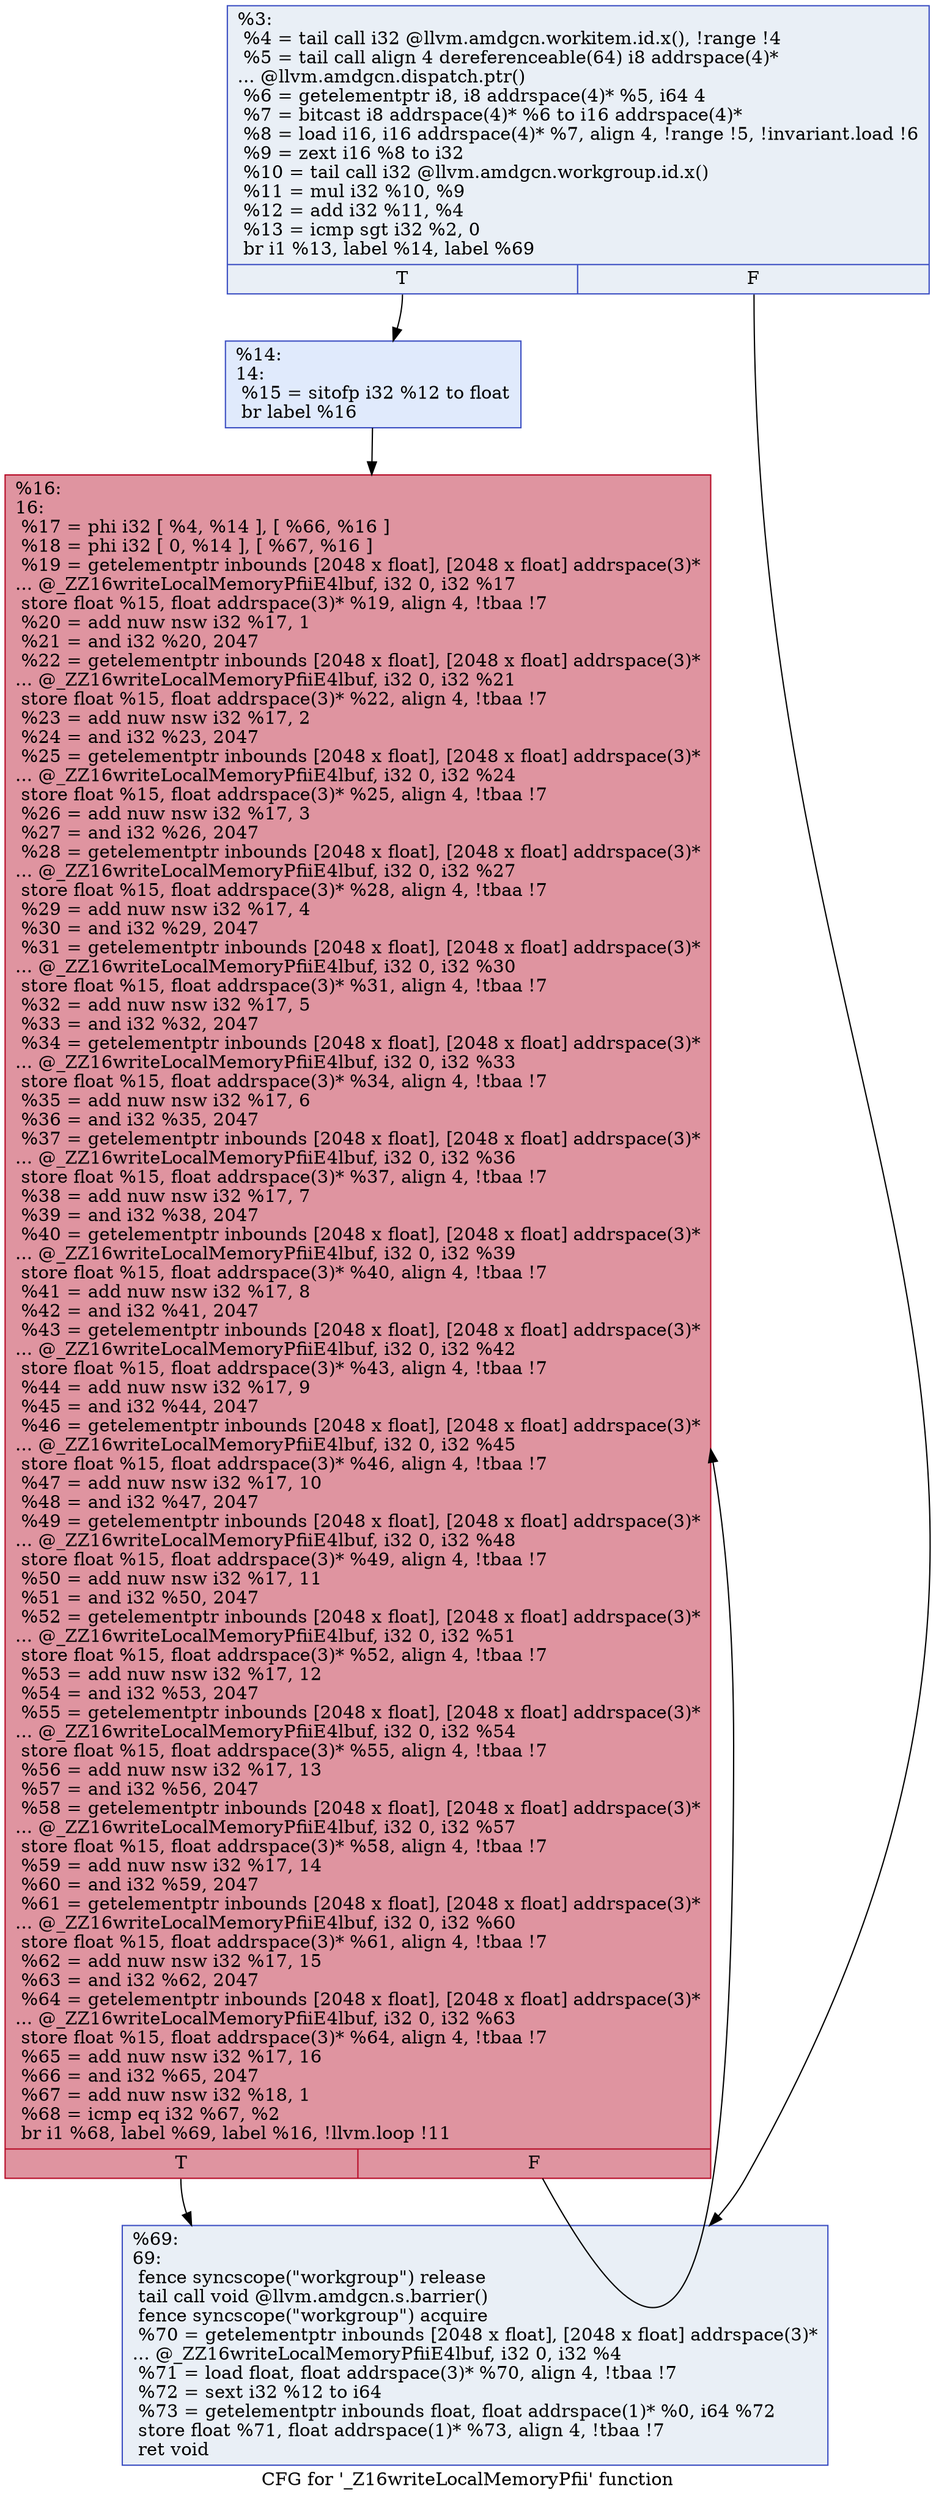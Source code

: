 digraph "CFG for '_Z16writeLocalMemoryPfii' function" {
	label="CFG for '_Z16writeLocalMemoryPfii' function";

	Node0x63a2ce0 [shape=record,color="#3d50c3ff", style=filled, fillcolor="#cedaeb70",label="{%3:\l  %4 = tail call i32 @llvm.amdgcn.workitem.id.x(), !range !4\l  %5 = tail call align 4 dereferenceable(64) i8 addrspace(4)*\l... @llvm.amdgcn.dispatch.ptr()\l  %6 = getelementptr i8, i8 addrspace(4)* %5, i64 4\l  %7 = bitcast i8 addrspace(4)* %6 to i16 addrspace(4)*\l  %8 = load i16, i16 addrspace(4)* %7, align 4, !range !5, !invariant.load !6\l  %9 = zext i16 %8 to i32\l  %10 = tail call i32 @llvm.amdgcn.workgroup.id.x()\l  %11 = mul i32 %10, %9\l  %12 = add i32 %11, %4\l  %13 = icmp sgt i32 %2, 0\l  br i1 %13, label %14, label %69\l|{<s0>T|<s1>F}}"];
	Node0x63a2ce0:s0 -> Node0x63a4bb0;
	Node0x63a2ce0:s1 -> Node0x63a4c40;
	Node0x63a4bb0 [shape=record,color="#3d50c3ff", style=filled, fillcolor="#b9d0f970",label="{%14:\l14:                                               \l  %15 = sitofp i32 %12 to float\l  br label %16\l}"];
	Node0x63a4bb0 -> Node0x63a4df0;
	Node0x63a4df0 [shape=record,color="#b70d28ff", style=filled, fillcolor="#b70d2870",label="{%16:\l16:                                               \l  %17 = phi i32 [ %4, %14 ], [ %66, %16 ]\l  %18 = phi i32 [ 0, %14 ], [ %67, %16 ]\l  %19 = getelementptr inbounds [2048 x float], [2048 x float] addrspace(3)*\l... @_ZZ16writeLocalMemoryPfiiE4lbuf, i32 0, i32 %17\l  store float %15, float addrspace(3)* %19, align 4, !tbaa !7\l  %20 = add nuw nsw i32 %17, 1\l  %21 = and i32 %20, 2047\l  %22 = getelementptr inbounds [2048 x float], [2048 x float] addrspace(3)*\l... @_ZZ16writeLocalMemoryPfiiE4lbuf, i32 0, i32 %21\l  store float %15, float addrspace(3)* %22, align 4, !tbaa !7\l  %23 = add nuw nsw i32 %17, 2\l  %24 = and i32 %23, 2047\l  %25 = getelementptr inbounds [2048 x float], [2048 x float] addrspace(3)*\l... @_ZZ16writeLocalMemoryPfiiE4lbuf, i32 0, i32 %24\l  store float %15, float addrspace(3)* %25, align 4, !tbaa !7\l  %26 = add nuw nsw i32 %17, 3\l  %27 = and i32 %26, 2047\l  %28 = getelementptr inbounds [2048 x float], [2048 x float] addrspace(3)*\l... @_ZZ16writeLocalMemoryPfiiE4lbuf, i32 0, i32 %27\l  store float %15, float addrspace(3)* %28, align 4, !tbaa !7\l  %29 = add nuw nsw i32 %17, 4\l  %30 = and i32 %29, 2047\l  %31 = getelementptr inbounds [2048 x float], [2048 x float] addrspace(3)*\l... @_ZZ16writeLocalMemoryPfiiE4lbuf, i32 0, i32 %30\l  store float %15, float addrspace(3)* %31, align 4, !tbaa !7\l  %32 = add nuw nsw i32 %17, 5\l  %33 = and i32 %32, 2047\l  %34 = getelementptr inbounds [2048 x float], [2048 x float] addrspace(3)*\l... @_ZZ16writeLocalMemoryPfiiE4lbuf, i32 0, i32 %33\l  store float %15, float addrspace(3)* %34, align 4, !tbaa !7\l  %35 = add nuw nsw i32 %17, 6\l  %36 = and i32 %35, 2047\l  %37 = getelementptr inbounds [2048 x float], [2048 x float] addrspace(3)*\l... @_ZZ16writeLocalMemoryPfiiE4lbuf, i32 0, i32 %36\l  store float %15, float addrspace(3)* %37, align 4, !tbaa !7\l  %38 = add nuw nsw i32 %17, 7\l  %39 = and i32 %38, 2047\l  %40 = getelementptr inbounds [2048 x float], [2048 x float] addrspace(3)*\l... @_ZZ16writeLocalMemoryPfiiE4lbuf, i32 0, i32 %39\l  store float %15, float addrspace(3)* %40, align 4, !tbaa !7\l  %41 = add nuw nsw i32 %17, 8\l  %42 = and i32 %41, 2047\l  %43 = getelementptr inbounds [2048 x float], [2048 x float] addrspace(3)*\l... @_ZZ16writeLocalMemoryPfiiE4lbuf, i32 0, i32 %42\l  store float %15, float addrspace(3)* %43, align 4, !tbaa !7\l  %44 = add nuw nsw i32 %17, 9\l  %45 = and i32 %44, 2047\l  %46 = getelementptr inbounds [2048 x float], [2048 x float] addrspace(3)*\l... @_ZZ16writeLocalMemoryPfiiE4lbuf, i32 0, i32 %45\l  store float %15, float addrspace(3)* %46, align 4, !tbaa !7\l  %47 = add nuw nsw i32 %17, 10\l  %48 = and i32 %47, 2047\l  %49 = getelementptr inbounds [2048 x float], [2048 x float] addrspace(3)*\l... @_ZZ16writeLocalMemoryPfiiE4lbuf, i32 0, i32 %48\l  store float %15, float addrspace(3)* %49, align 4, !tbaa !7\l  %50 = add nuw nsw i32 %17, 11\l  %51 = and i32 %50, 2047\l  %52 = getelementptr inbounds [2048 x float], [2048 x float] addrspace(3)*\l... @_ZZ16writeLocalMemoryPfiiE4lbuf, i32 0, i32 %51\l  store float %15, float addrspace(3)* %52, align 4, !tbaa !7\l  %53 = add nuw nsw i32 %17, 12\l  %54 = and i32 %53, 2047\l  %55 = getelementptr inbounds [2048 x float], [2048 x float] addrspace(3)*\l... @_ZZ16writeLocalMemoryPfiiE4lbuf, i32 0, i32 %54\l  store float %15, float addrspace(3)* %55, align 4, !tbaa !7\l  %56 = add nuw nsw i32 %17, 13\l  %57 = and i32 %56, 2047\l  %58 = getelementptr inbounds [2048 x float], [2048 x float] addrspace(3)*\l... @_ZZ16writeLocalMemoryPfiiE4lbuf, i32 0, i32 %57\l  store float %15, float addrspace(3)* %58, align 4, !tbaa !7\l  %59 = add nuw nsw i32 %17, 14\l  %60 = and i32 %59, 2047\l  %61 = getelementptr inbounds [2048 x float], [2048 x float] addrspace(3)*\l... @_ZZ16writeLocalMemoryPfiiE4lbuf, i32 0, i32 %60\l  store float %15, float addrspace(3)* %61, align 4, !tbaa !7\l  %62 = add nuw nsw i32 %17, 15\l  %63 = and i32 %62, 2047\l  %64 = getelementptr inbounds [2048 x float], [2048 x float] addrspace(3)*\l... @_ZZ16writeLocalMemoryPfiiE4lbuf, i32 0, i32 %63\l  store float %15, float addrspace(3)* %64, align 4, !tbaa !7\l  %65 = add nuw nsw i32 %17, 16\l  %66 = and i32 %65, 2047\l  %67 = add nuw nsw i32 %18, 1\l  %68 = icmp eq i32 %67, %2\l  br i1 %68, label %69, label %16, !llvm.loop !11\l|{<s0>T|<s1>F}}"];
	Node0x63a4df0:s0 -> Node0x63a4c40;
	Node0x63a4df0:s1 -> Node0x63a4df0;
	Node0x63a4c40 [shape=record,color="#3d50c3ff", style=filled, fillcolor="#cedaeb70",label="{%69:\l69:                                               \l  fence syncscope(\"workgroup\") release\l  tail call void @llvm.amdgcn.s.barrier()\l  fence syncscope(\"workgroup\") acquire\l  %70 = getelementptr inbounds [2048 x float], [2048 x float] addrspace(3)*\l... @_ZZ16writeLocalMemoryPfiiE4lbuf, i32 0, i32 %4\l  %71 = load float, float addrspace(3)* %70, align 4, !tbaa !7\l  %72 = sext i32 %12 to i64\l  %73 = getelementptr inbounds float, float addrspace(1)* %0, i64 %72\l  store float %71, float addrspace(1)* %73, align 4, !tbaa !7\l  ret void\l}"];
}
